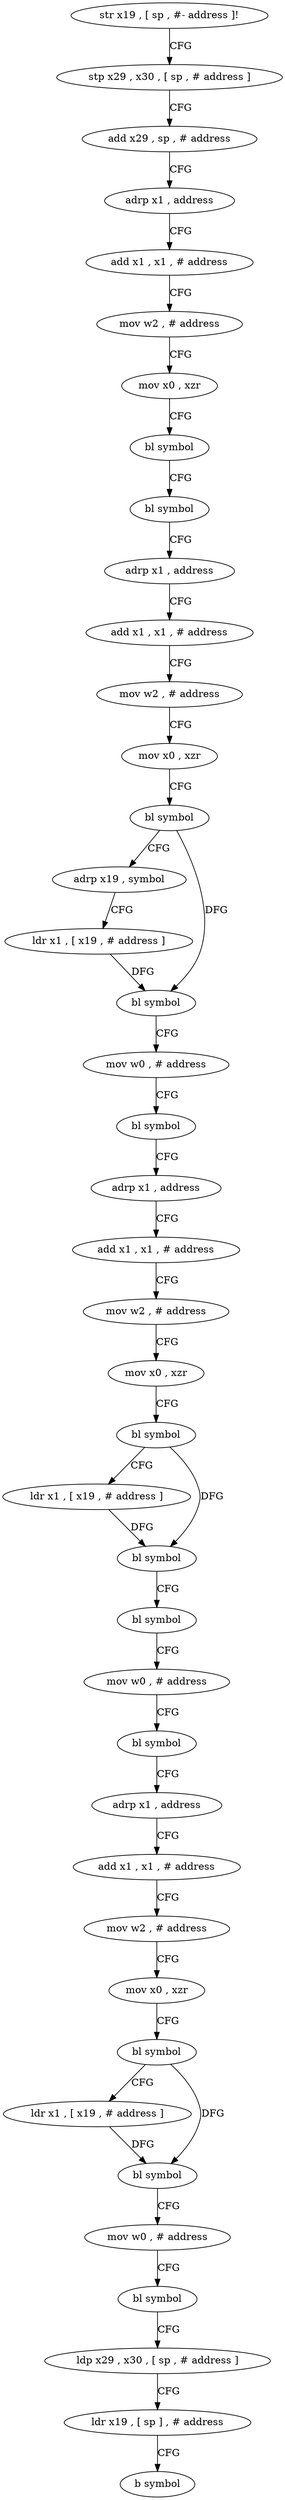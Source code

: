 digraph "func" {
"4216008" [label = "str x19 , [ sp , #- address ]!" ]
"4216012" [label = "stp x29 , x30 , [ sp , # address ]" ]
"4216016" [label = "add x29 , sp , # address" ]
"4216020" [label = "adrp x1 , address" ]
"4216024" [label = "add x1 , x1 , # address" ]
"4216028" [label = "mov w2 , # address" ]
"4216032" [label = "mov x0 , xzr" ]
"4216036" [label = "bl symbol" ]
"4216040" [label = "bl symbol" ]
"4216044" [label = "adrp x1 , address" ]
"4216048" [label = "add x1 , x1 , # address" ]
"4216052" [label = "mov w2 , # address" ]
"4216056" [label = "mov x0 , xzr" ]
"4216060" [label = "bl symbol" ]
"4216064" [label = "adrp x19 , symbol" ]
"4216068" [label = "ldr x1 , [ x19 , # address ]" ]
"4216072" [label = "bl symbol" ]
"4216076" [label = "mov w0 , # address" ]
"4216080" [label = "bl symbol" ]
"4216084" [label = "adrp x1 , address" ]
"4216088" [label = "add x1 , x1 , # address" ]
"4216092" [label = "mov w2 , # address" ]
"4216096" [label = "mov x0 , xzr" ]
"4216100" [label = "bl symbol" ]
"4216104" [label = "ldr x1 , [ x19 , # address ]" ]
"4216108" [label = "bl symbol" ]
"4216112" [label = "bl symbol" ]
"4216116" [label = "mov w0 , # address" ]
"4216120" [label = "bl symbol" ]
"4216124" [label = "adrp x1 , address" ]
"4216128" [label = "add x1 , x1 , # address" ]
"4216132" [label = "mov w2 , # address" ]
"4216136" [label = "mov x0 , xzr" ]
"4216140" [label = "bl symbol" ]
"4216144" [label = "ldr x1 , [ x19 , # address ]" ]
"4216148" [label = "bl symbol" ]
"4216152" [label = "mov w0 , # address" ]
"4216156" [label = "bl symbol" ]
"4216160" [label = "ldp x29 , x30 , [ sp , # address ]" ]
"4216164" [label = "ldr x19 , [ sp ] , # address" ]
"4216168" [label = "b symbol" ]
"4216008" -> "4216012" [ label = "CFG" ]
"4216012" -> "4216016" [ label = "CFG" ]
"4216016" -> "4216020" [ label = "CFG" ]
"4216020" -> "4216024" [ label = "CFG" ]
"4216024" -> "4216028" [ label = "CFG" ]
"4216028" -> "4216032" [ label = "CFG" ]
"4216032" -> "4216036" [ label = "CFG" ]
"4216036" -> "4216040" [ label = "CFG" ]
"4216040" -> "4216044" [ label = "CFG" ]
"4216044" -> "4216048" [ label = "CFG" ]
"4216048" -> "4216052" [ label = "CFG" ]
"4216052" -> "4216056" [ label = "CFG" ]
"4216056" -> "4216060" [ label = "CFG" ]
"4216060" -> "4216064" [ label = "CFG" ]
"4216060" -> "4216072" [ label = "DFG" ]
"4216064" -> "4216068" [ label = "CFG" ]
"4216068" -> "4216072" [ label = "DFG" ]
"4216072" -> "4216076" [ label = "CFG" ]
"4216076" -> "4216080" [ label = "CFG" ]
"4216080" -> "4216084" [ label = "CFG" ]
"4216084" -> "4216088" [ label = "CFG" ]
"4216088" -> "4216092" [ label = "CFG" ]
"4216092" -> "4216096" [ label = "CFG" ]
"4216096" -> "4216100" [ label = "CFG" ]
"4216100" -> "4216104" [ label = "CFG" ]
"4216100" -> "4216108" [ label = "DFG" ]
"4216104" -> "4216108" [ label = "DFG" ]
"4216108" -> "4216112" [ label = "CFG" ]
"4216112" -> "4216116" [ label = "CFG" ]
"4216116" -> "4216120" [ label = "CFG" ]
"4216120" -> "4216124" [ label = "CFG" ]
"4216124" -> "4216128" [ label = "CFG" ]
"4216128" -> "4216132" [ label = "CFG" ]
"4216132" -> "4216136" [ label = "CFG" ]
"4216136" -> "4216140" [ label = "CFG" ]
"4216140" -> "4216144" [ label = "CFG" ]
"4216140" -> "4216148" [ label = "DFG" ]
"4216144" -> "4216148" [ label = "DFG" ]
"4216148" -> "4216152" [ label = "CFG" ]
"4216152" -> "4216156" [ label = "CFG" ]
"4216156" -> "4216160" [ label = "CFG" ]
"4216160" -> "4216164" [ label = "CFG" ]
"4216164" -> "4216168" [ label = "CFG" ]
}
